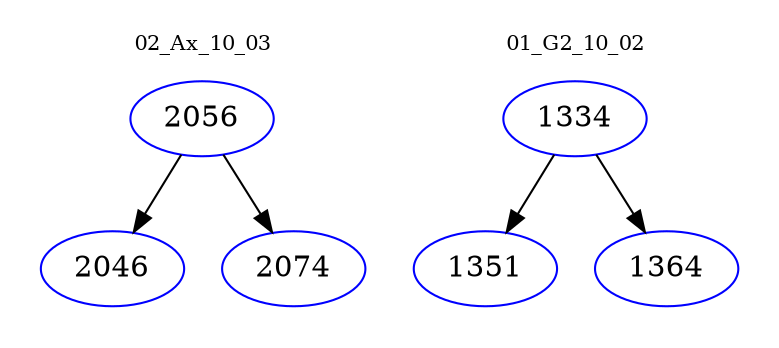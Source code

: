 digraph{
subgraph cluster_0 {
color = white
label = "02_Ax_10_03";
fontsize=10;
T0_2056 [label="2056", color="blue"]
T0_2056 -> T0_2046 [color="black"]
T0_2046 [label="2046", color="blue"]
T0_2056 -> T0_2074 [color="black"]
T0_2074 [label="2074", color="blue"]
}
subgraph cluster_1 {
color = white
label = "01_G2_10_02";
fontsize=10;
T1_1334 [label="1334", color="blue"]
T1_1334 -> T1_1351 [color="black"]
T1_1351 [label="1351", color="blue"]
T1_1334 -> T1_1364 [color="black"]
T1_1364 [label="1364", color="blue"]
}
}
